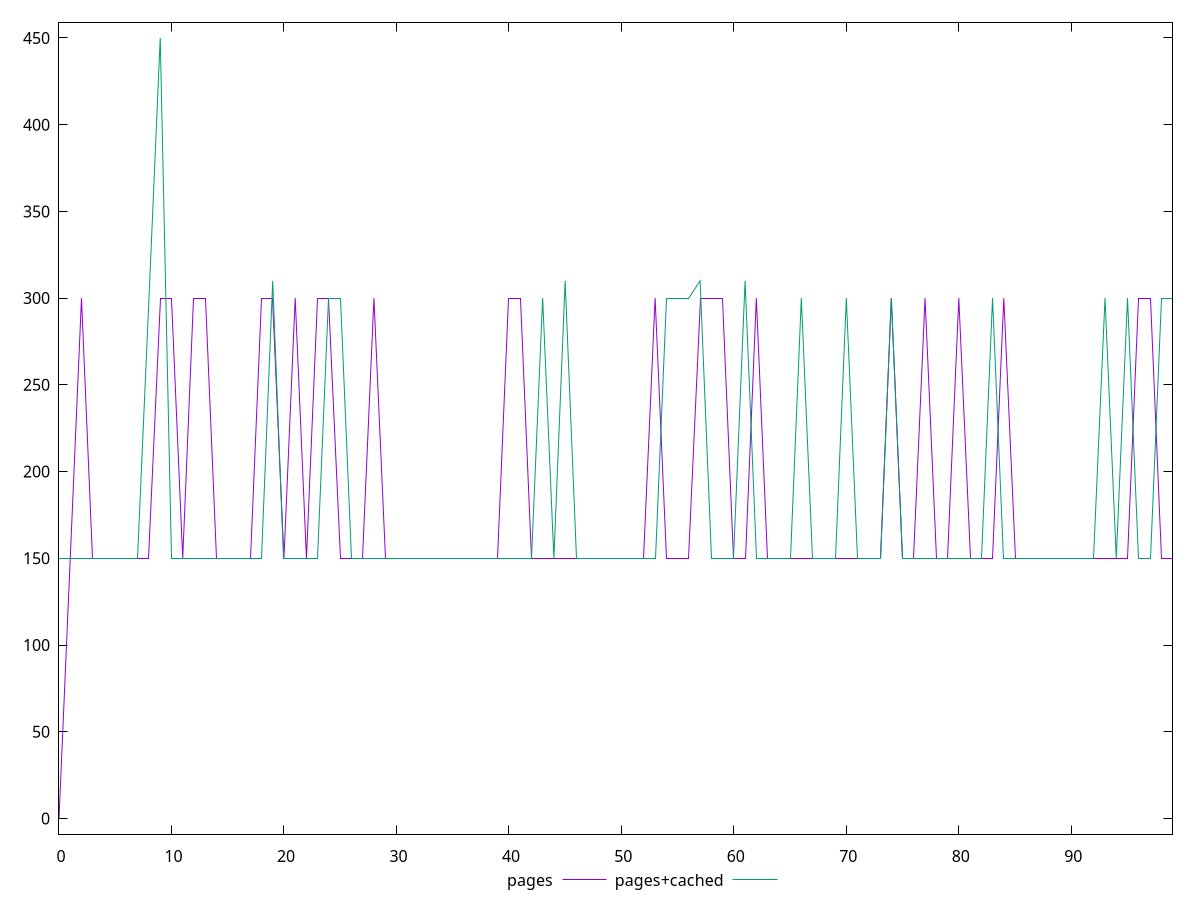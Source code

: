 reset

$pages <<EOF
0 0
1 150
2 300
3 150
4 150
5 150
6 150
7 150
8 150
9 300
10 300
11 150
12 300
13 300
14 150
15 150
16 150
17 150
18 300
19 300
20 150
21 300
22 150
23 300
24 300
25 150
26 150
27 150
28 300
29 150
30 150
31 150
32 150
33 150
34 150
35 150
36 150
37 150
38 150
39 150
40 300
41 300
42 150
43 150
44 150
45 150
46 150
47 150
48 150
49 150
50 150
51 150
52 150
53 300
54 150
55 150
56 150
57 300
58 300
59 300
60 150
61 150
62 300
63 150
64 150
65 150
66 150
67 150
68 150
69 150
70 150
71 150
72 150
73 150
74 300
75 150
76 150
77 300
78 150
79 150
80 300
81 150
82 150
83 150
84 300
85 150
86 150
87 150
88 150
89 150
90 150
91 150
92 150
93 150
94 150
95 150
96 300
97 300
98 150
99 150
EOF

$pagesCached <<EOF
0 150
1 150
2 150
3 150
4 150
5 150
6 150
7 150
8 300
9 450
10 150
11 150
12 150
13 150
14 150
15 150
16 150
17 150
18 150
19 310
20 150
21 150
22 150
23 150
24 300
25 300
26 150
27 150
28 150
29 150
30 150
31 150
32 150
33 150
34 150
35 150
36 150
37 150
38 150
39 150
40 150
41 150
42 150
43 300
44 150
45 310
46 150
47 150
48 150
49 150
50 150
51 150
52 150
53 150
54 300
55 300
56 300
57 310
58 150
59 150
60 150
61 310
62 150
63 150
64 150
65 150
66 300
67 150
68 150
69 150
70 300
71 150
72 150
73 150
74 300
75 150
76 150
77 150
78 150
79 150
80 150
81 150
82 150
83 300
84 150
85 150
86 150
87 150
88 150
89 150
90 150
91 150
92 150
93 300
94 150
95 300
96 150
97 150
98 300
99 300
EOF

set key outside below
set xrange [0:99]
set yrange [-9:459]
set trange [-9:459]
set terminal svg size 640, 520 enhanced background rgb 'white'
set output "report_00026_2021-02-22T21:38:55.199Z/offscreen-images/comparison/line/0_vs_1.svg"

plot $pages title "pages" with line, \
     $pagesCached title "pages+cached" with line

reset
